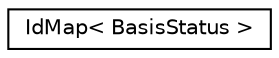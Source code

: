 digraph "Graphical Class Hierarchy"
{
 // LATEX_PDF_SIZE
  edge [fontname="Helvetica",fontsize="10",labelfontname="Helvetica",labelfontsize="10"];
  node [fontname="Helvetica",fontsize="10",shape=record];
  rankdir="LR";
  Node0 [label="IdMap\< BasisStatus \>",height=0.2,width=0.4,color="black", fillcolor="white", style="filled",URL="$classoperations__research_1_1math__opt_1_1_id_map.html",tooltip=" "];
}
